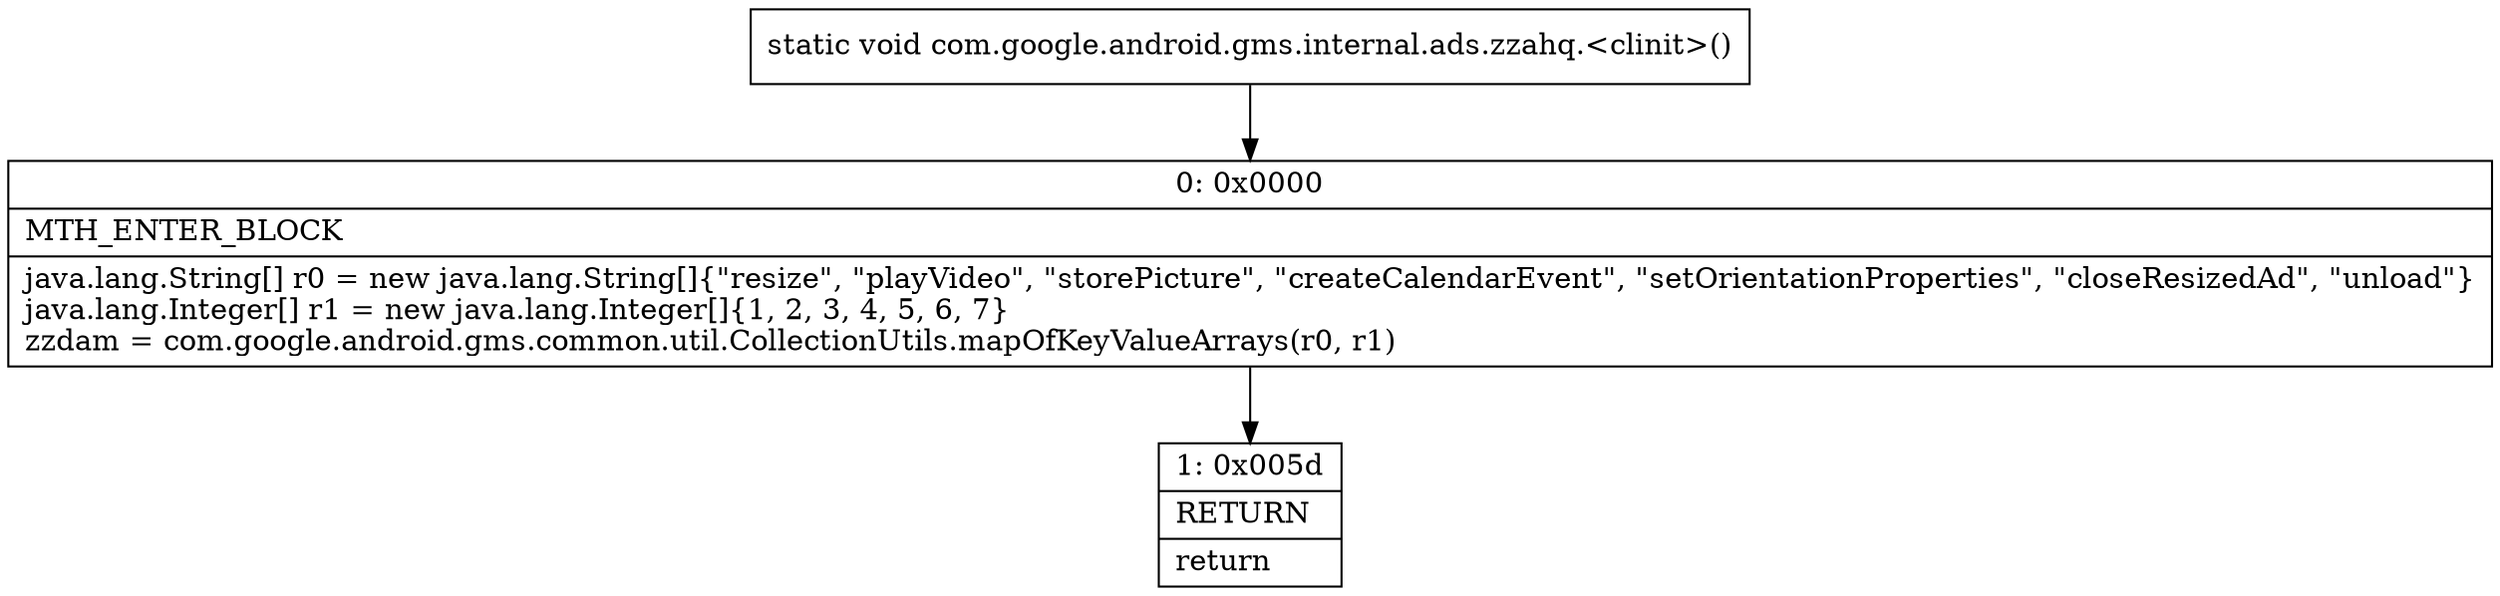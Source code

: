 digraph "CFG forcom.google.android.gms.internal.ads.zzahq.\<clinit\>()V" {
Node_0 [shape=record,label="{0\:\ 0x0000|MTH_ENTER_BLOCK\l|java.lang.String[] r0 = new java.lang.String[]\{\"resize\", \"playVideo\", \"storePicture\", \"createCalendarEvent\", \"setOrientationProperties\", \"closeResizedAd\", \"unload\"\}\ljava.lang.Integer[] r1 = new java.lang.Integer[]\{1, 2, 3, 4, 5, 6, 7\}\lzzdam = com.google.android.gms.common.util.CollectionUtils.mapOfKeyValueArrays(r0, r1)\l}"];
Node_1 [shape=record,label="{1\:\ 0x005d|RETURN\l|return\l}"];
MethodNode[shape=record,label="{static void com.google.android.gms.internal.ads.zzahq.\<clinit\>() }"];
MethodNode -> Node_0;
Node_0 -> Node_1;
}

